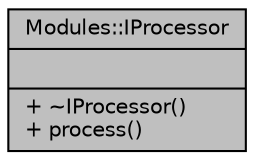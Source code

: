 digraph "Modules::IProcessor"
{
 // INTERACTIVE_SVG=YES
  edge [fontname="Helvetica",fontsize="10",labelfontname="Helvetica",labelfontsize="10"];
  node [fontname="Helvetica",fontsize="10",shape=record];
  Node1 [label="{Modules::IProcessor\n||+ ~IProcessor()\l+ process()\l}",height=0.2,width=0.4,color="black", fillcolor="grey75", style="filled", fontcolor="black"];
}
